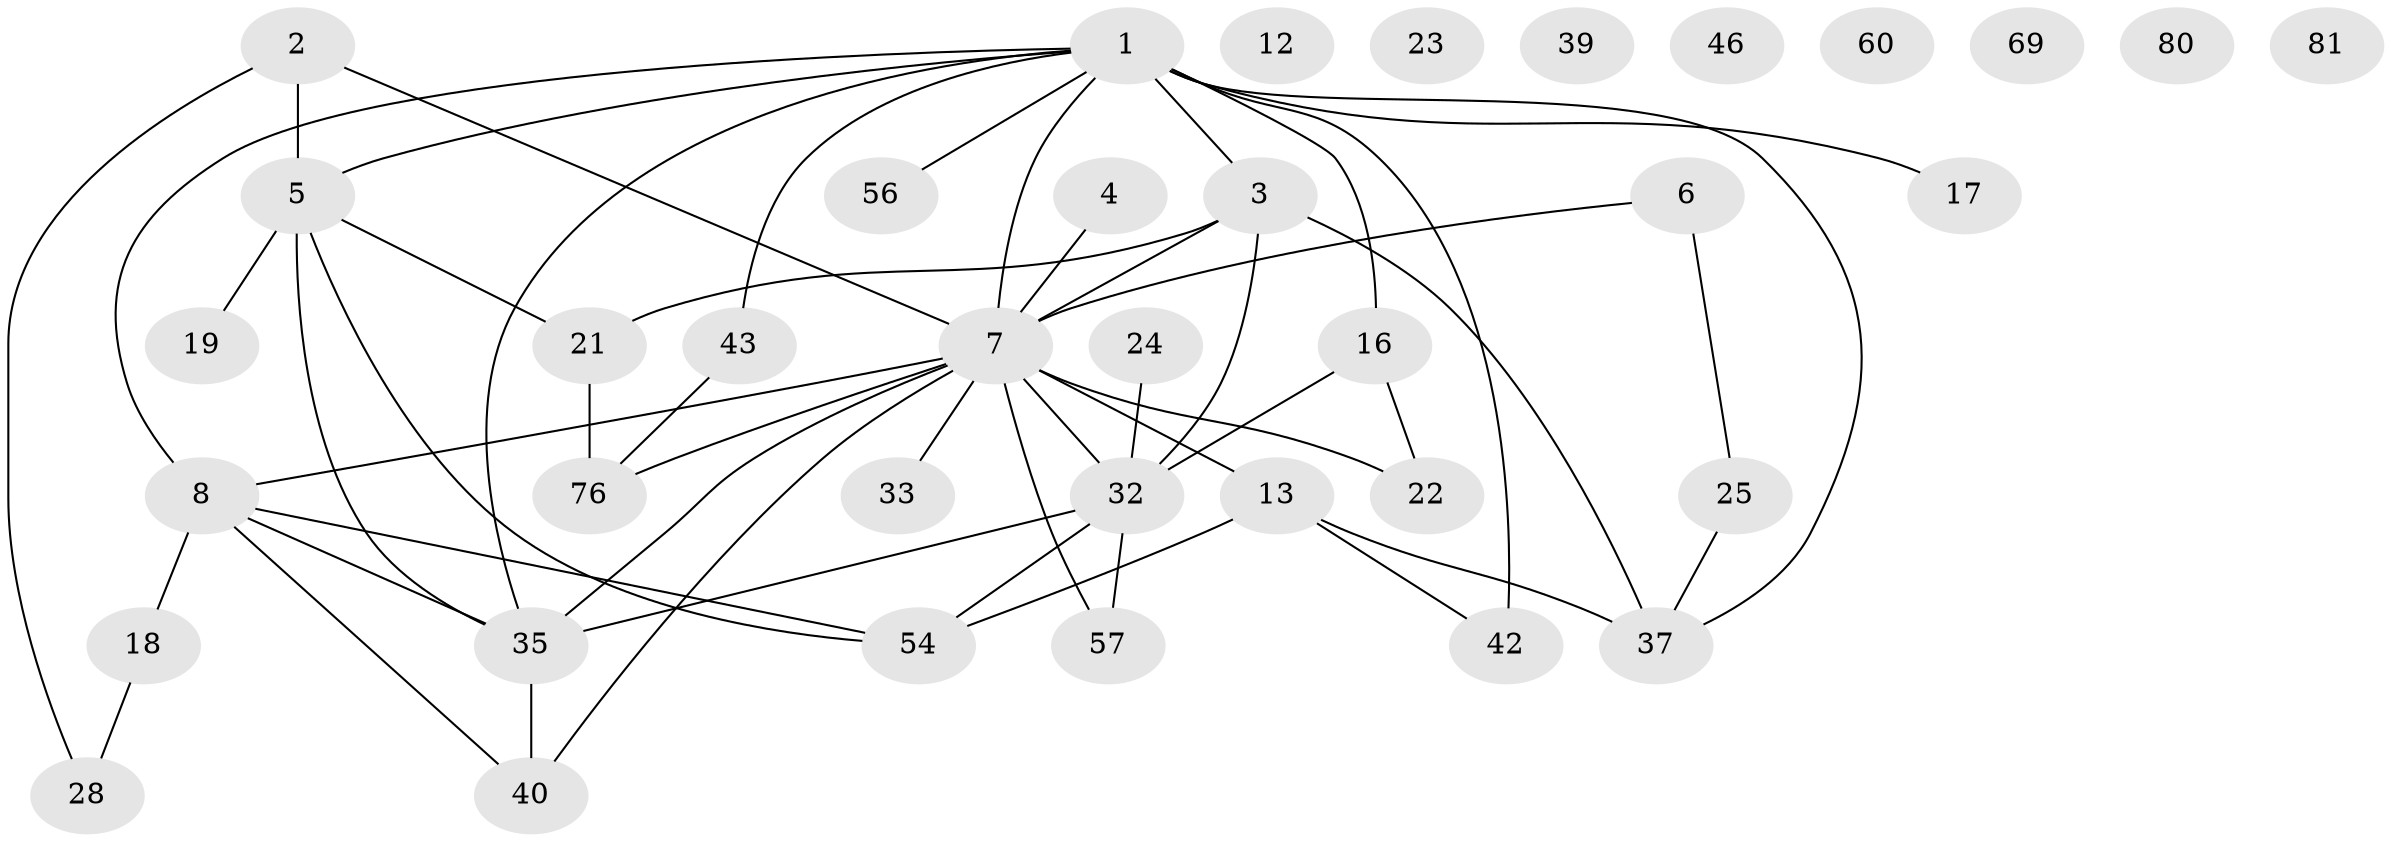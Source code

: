// original degree distribution, {5: 0.10465116279069768, 3: 0.18604651162790697, 1: 0.16279069767441862, 4: 0.046511627906976744, 2: 0.3488372093023256, 7: 0.011627906976744186, 6: 0.046511627906976744, 0: 0.08139534883720931, 8: 0.011627906976744186}
// Generated by graph-tools (version 1.1) at 2025/16/03/04/25 18:16:35]
// undirected, 37 vertices, 52 edges
graph export_dot {
graph [start="1"]
  node [color=gray90,style=filled];
  1 [super="+64+10+66"];
  2 [super="+82+15"];
  3 [super="+41+49"];
  4 [super="+34"];
  5 [super="+27+68+47"];
  6 [super="+38"];
  7 [super="+29+59+36+9+11"];
  8 [super="+50"];
  12 [super="+14"];
  13;
  16 [super="+30+70"];
  17;
  18 [super="+83"];
  19;
  21 [super="+31+26"];
  22 [super="+63"];
  23;
  24;
  25;
  28;
  32 [super="+45+48"];
  33;
  35 [super="+85+75"];
  37 [super="+44"];
  39;
  40 [super="+52"];
  42 [super="+62"];
  43;
  46;
  54 [super="+61"];
  56;
  57;
  60;
  69;
  76 [super="+86"];
  80;
  81;
  1 -- 35;
  1 -- 3 [weight=2];
  1 -- 8;
  1 -- 42 [weight=2];
  1 -- 43;
  1 -- 17;
  1 -- 56;
  1 -- 37;
  1 -- 16;
  1 -- 7 [weight=2];
  1 -- 5;
  2 -- 28;
  2 -- 5;
  2 -- 7;
  3 -- 7 [weight=2];
  3 -- 37;
  3 -- 21;
  3 -- 32;
  4 -- 7 [weight=3];
  5 -- 35;
  5 -- 19;
  5 -- 54;
  5 -- 21;
  6 -- 25;
  6 -- 7;
  7 -- 76;
  7 -- 32 [weight=2];
  7 -- 33;
  7 -- 8;
  7 -- 35;
  7 -- 40;
  7 -- 13;
  7 -- 22;
  7 -- 57;
  8 -- 18;
  8 -- 35;
  8 -- 54;
  8 -- 40;
  13 -- 54;
  13 -- 42;
  13 -- 37 [weight=2];
  16 -- 22;
  16 -- 32;
  18 -- 28;
  21 -- 76;
  24 -- 32;
  25 -- 37;
  32 -- 35 [weight=2];
  32 -- 54;
  32 -- 57;
  35 -- 40;
  43 -- 76;
}
